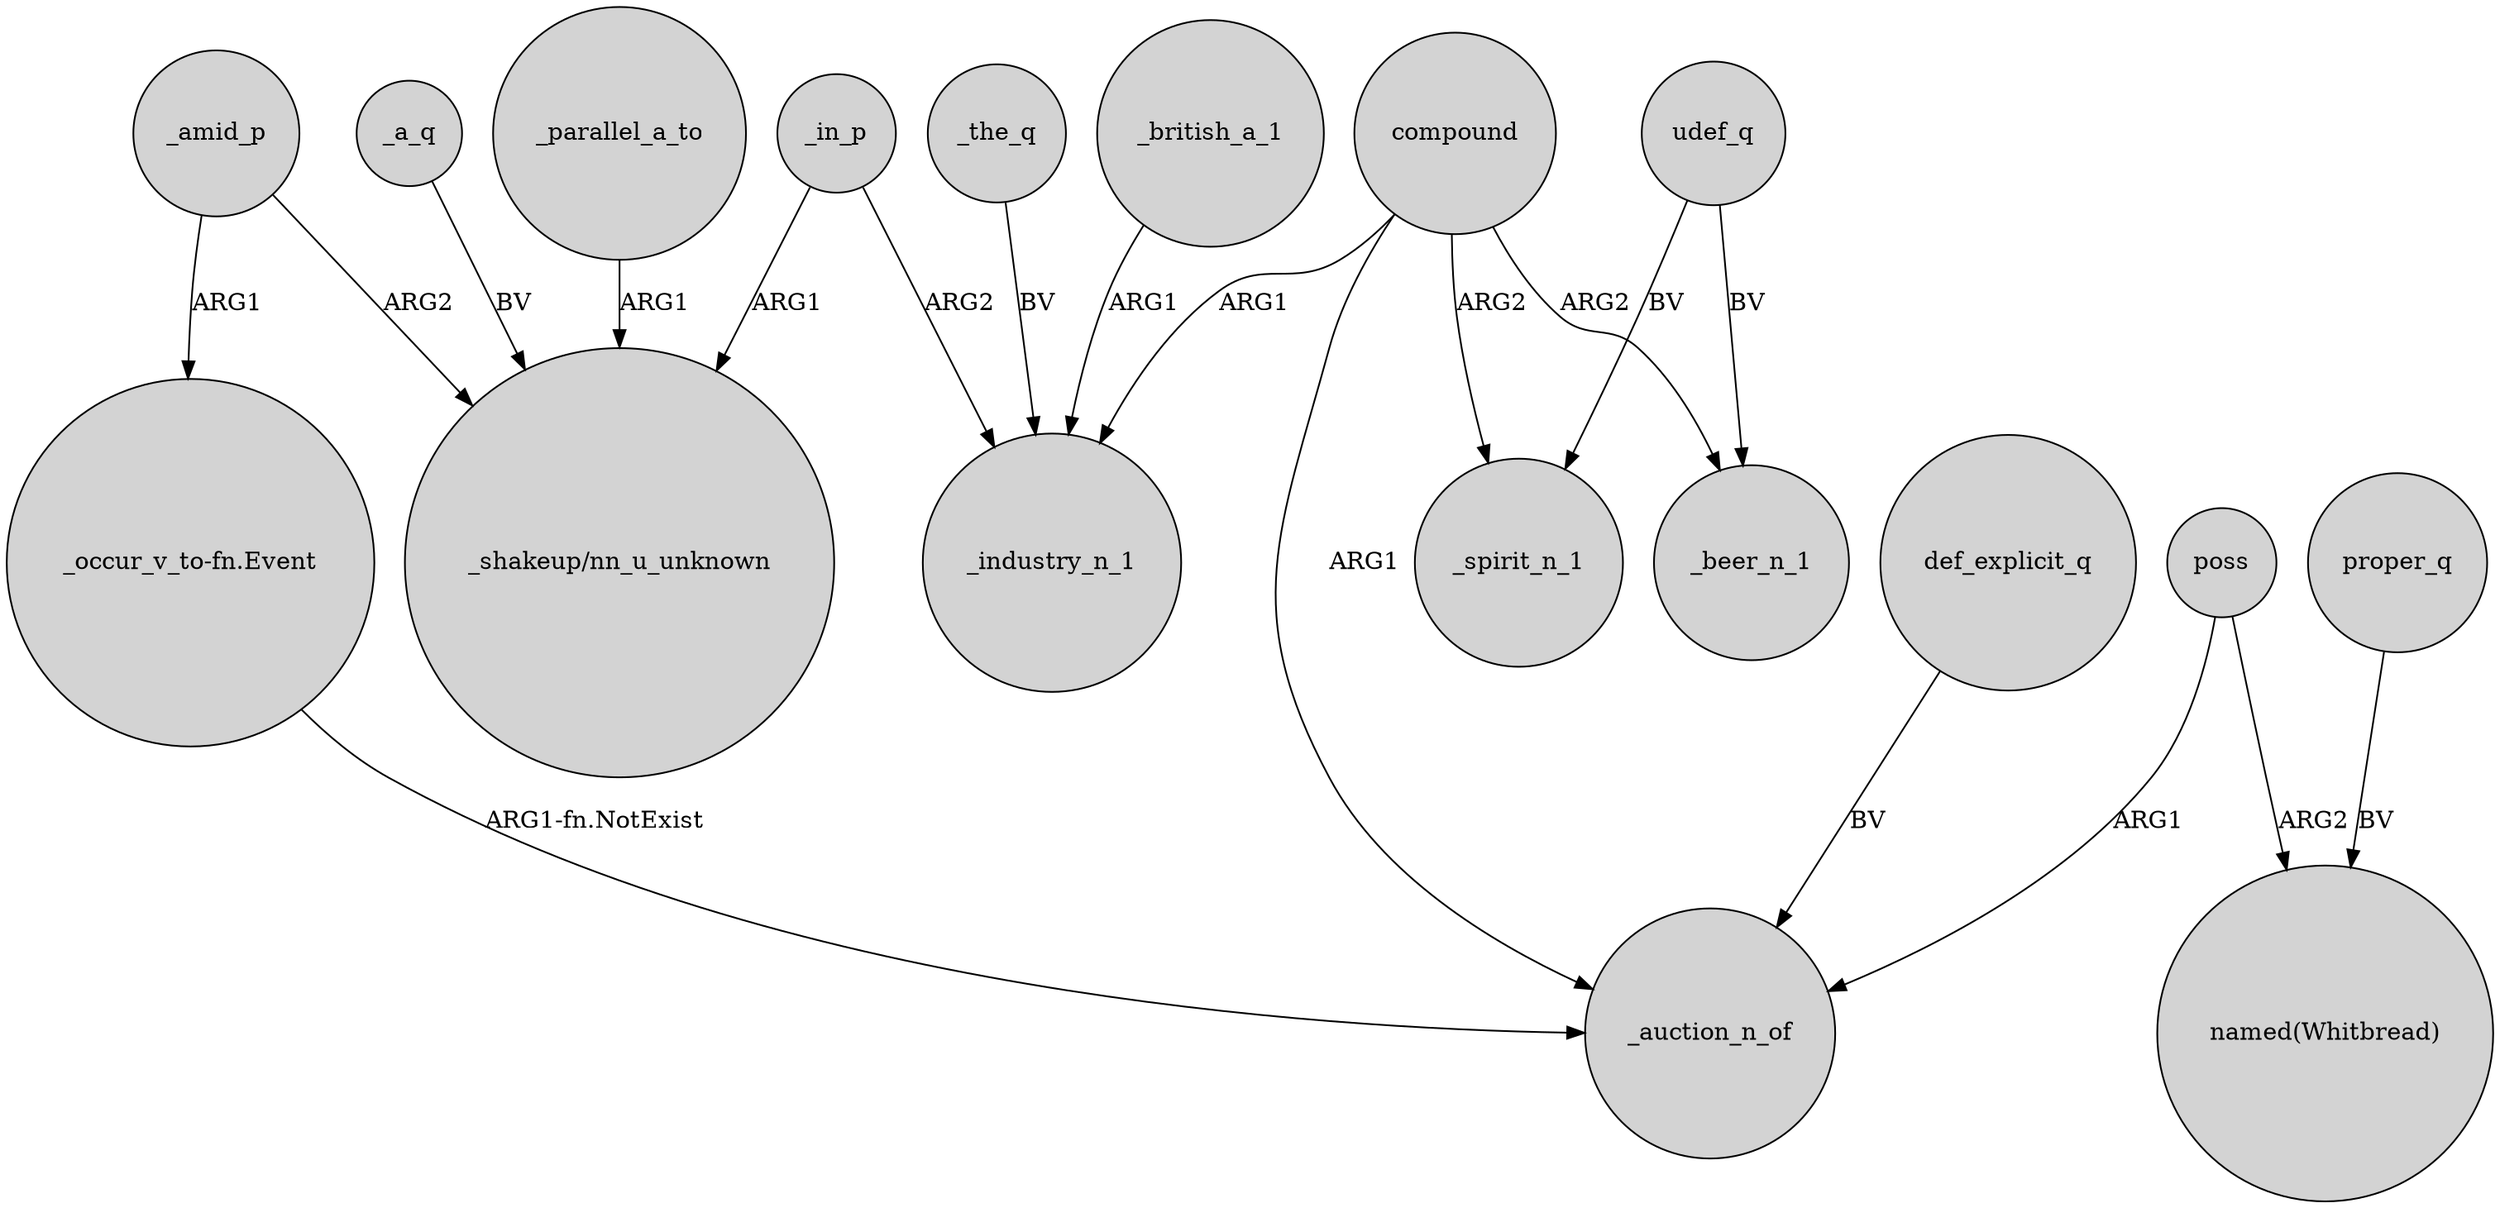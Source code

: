 digraph {
	node [shape=circle style=filled]
	_amid_p -> "_shakeup/nn_u_unknown" [label=ARG2]
	_british_a_1 -> _industry_n_1 [label=ARG1]
	compound -> _beer_n_1 [label=ARG2]
	_parallel_a_to -> "_shakeup/nn_u_unknown" [label=ARG1]
	_in_p -> _industry_n_1 [label=ARG2]
	compound -> _industry_n_1 [label=ARG1]
	_amid_p -> "_occur_v_to-fn.Event" [label=ARG1]
	_the_q -> _industry_n_1 [label=BV]
	"_occur_v_to-fn.Event" -> _auction_n_of [label="ARG1-fn.NotExist"]
	poss -> "named(Whitbread)" [label=ARG2]
	proper_q -> "named(Whitbread)" [label=BV]
	poss -> _auction_n_of [label=ARG1]
	udef_q -> _beer_n_1 [label=BV]
	_a_q -> "_shakeup/nn_u_unknown" [label=BV]
	compound -> _spirit_n_1 [label=ARG2]
	compound -> _auction_n_of [label=ARG1]
	_in_p -> "_shakeup/nn_u_unknown" [label=ARG1]
	udef_q -> _spirit_n_1 [label=BV]
	def_explicit_q -> _auction_n_of [label=BV]
}
